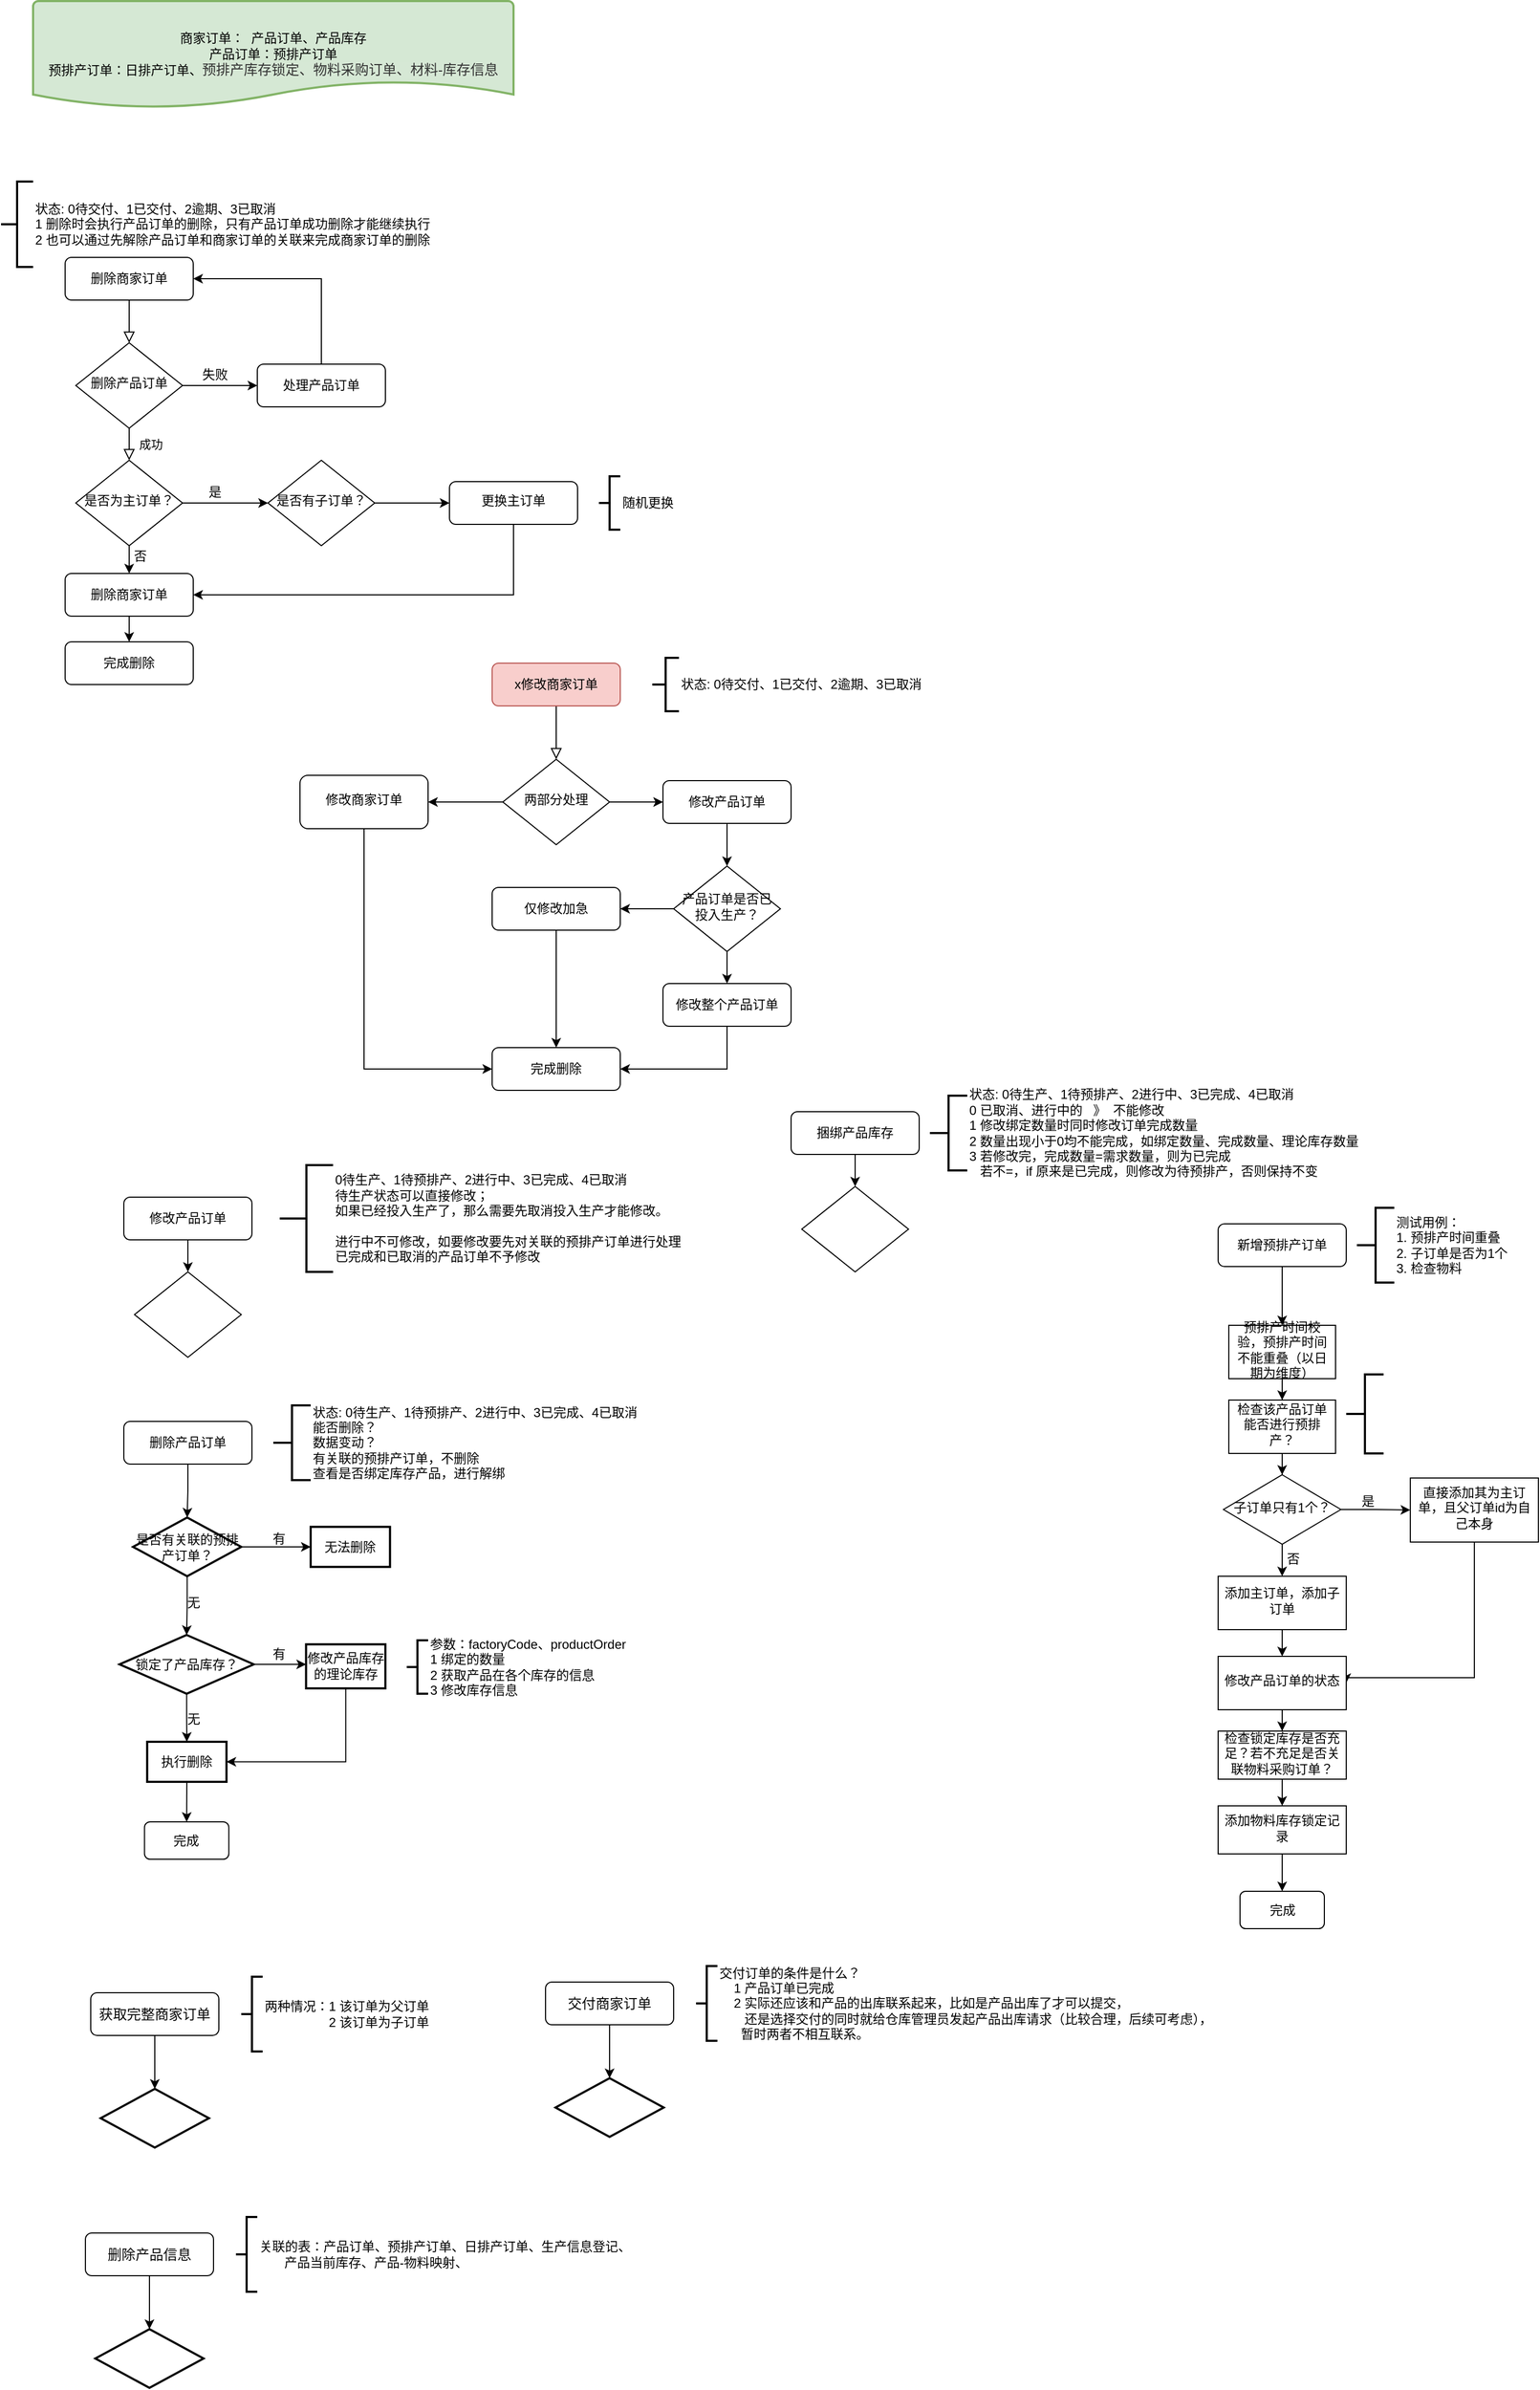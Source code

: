 <mxfile version="17.1.3" type="github">
  <diagram id="C5RBs43oDa-KdzZeNtuy" name="Page-1">
    <mxGraphModel dx="769" dy="1574" grid="1" gridSize="10" guides="1" tooltips="1" connect="1" arrows="1" fold="1" page="1" pageScale="1" pageWidth="827" pageHeight="1169" math="0" shadow="0">
      <root>
        <mxCell id="WIyWlLk6GJQsqaUBKTNV-0" />
        <mxCell id="WIyWlLk6GJQsqaUBKTNV-1" parent="WIyWlLk6GJQsqaUBKTNV-0" />
        <mxCell id="WIyWlLk6GJQsqaUBKTNV-2" value="" style="rounded=0;html=1;jettySize=auto;orthogonalLoop=1;fontSize=11;endArrow=block;endFill=0;endSize=8;strokeWidth=1;shadow=0;labelBackgroundColor=none;edgeStyle=orthogonalEdgeStyle;" parent="WIyWlLk6GJQsqaUBKTNV-1" source="WIyWlLk6GJQsqaUBKTNV-3" edge="1">
          <mxGeometry relative="1" as="geometry">
            <mxPoint x="180" y="-800" as="targetPoint" />
          </mxGeometry>
        </mxCell>
        <mxCell id="WIyWlLk6GJQsqaUBKTNV-3" value="删除商家订单" style="rounded=1;whiteSpace=wrap;html=1;fontSize=12;glass=0;strokeWidth=1;shadow=0;" parent="WIyWlLk6GJQsqaUBKTNV-1" vertex="1">
          <mxGeometry x="120" y="-880" width="120" height="40" as="geometry" />
        </mxCell>
        <mxCell id="WIyWlLk6GJQsqaUBKTNV-4" value="成功" style="rounded=0;html=1;jettySize=auto;orthogonalLoop=1;fontSize=11;endArrow=block;endFill=0;endSize=8;strokeWidth=1;shadow=0;labelBackgroundColor=none;edgeStyle=orthogonalEdgeStyle;exitX=0.5;exitY=1;exitDx=0;exitDy=0;" parent="WIyWlLk6GJQsqaUBKTNV-1" source="4a2UcWddZCdq6afZ1OfK-3" edge="1">
          <mxGeometry y="20" relative="1" as="geometry">
            <mxPoint as="offset" />
            <mxPoint x="180" y="-690" as="targetPoint" />
            <mxPoint x="180" y="-740" as="sourcePoint" />
          </mxGeometry>
        </mxCell>
        <mxCell id="4a2UcWddZCdq6afZ1OfK-24" style="edgeStyle=orthogonalEdgeStyle;rounded=0;orthogonalLoop=1;jettySize=auto;html=1;exitX=0.5;exitY=1;exitDx=0;exitDy=0;entryX=0.5;entryY=0;entryDx=0;entryDy=0;" parent="WIyWlLk6GJQsqaUBKTNV-1" source="WIyWlLk6GJQsqaUBKTNV-11" target="4a2UcWddZCdq6afZ1OfK-23" edge="1">
          <mxGeometry relative="1" as="geometry" />
        </mxCell>
        <mxCell id="WIyWlLk6GJQsqaUBKTNV-11" value="删除商家订单" style="rounded=1;whiteSpace=wrap;html=1;fontSize=12;glass=0;strokeWidth=1;shadow=0;" parent="WIyWlLk6GJQsqaUBKTNV-1" vertex="1">
          <mxGeometry x="120" y="-584" width="120" height="40" as="geometry" />
        </mxCell>
        <mxCell id="bhtRpw5px7U3JFPzSxyA-3" value="商家订单：&amp;nbsp; 产品订单、产品库存&lt;br&gt;产品订单：预排产订单&lt;br&gt;预排产订单：日排产订单、&lt;span style=&quot;color: rgb(50 , 50 , 50) ; font-size: 13px ; background-color: rgba(255 , 255 , 255 , 0.01)&quot;&gt;预排产库存锁定、物料采购订单、&lt;/span&gt;&lt;span style=&quot;color: rgb(50 , 50 , 50) ; font-size: 13px ; background-color: rgba(255 , 255 , 255 , 0.01)&quot;&gt;材料-库存信息&lt;/span&gt;" style="strokeWidth=2;html=1;shape=mxgraph.flowchart.document2;whiteSpace=wrap;size=0.25;fillColor=#d5e8d4;strokeColor=#82b366;" parent="WIyWlLk6GJQsqaUBKTNV-1" vertex="1">
          <mxGeometry x="90" y="-1120" width="450" height="100" as="geometry" />
        </mxCell>
        <mxCell id="e_4AayXEStNU0mehBLRU-0" value="" style="rounded=0;html=1;jettySize=auto;orthogonalLoop=1;fontSize=11;endArrow=block;endFill=0;endSize=8;strokeWidth=1;shadow=0;labelBackgroundColor=none;edgeStyle=orthogonalEdgeStyle;" parent="WIyWlLk6GJQsqaUBKTNV-1" source="e_4AayXEStNU0mehBLRU-1" target="e_4AayXEStNU0mehBLRU-4" edge="1">
          <mxGeometry relative="1" as="geometry" />
        </mxCell>
        <mxCell id="e_4AayXEStNU0mehBLRU-1" value="x修改商家订单" style="rounded=1;whiteSpace=wrap;html=1;fontSize=12;glass=0;strokeWidth=1;shadow=0;fillColor=#f8cecc;strokeColor=#b85450;" parent="WIyWlLk6GJQsqaUBKTNV-1" vertex="1">
          <mxGeometry x="520" y="-500" width="120" height="40" as="geometry" />
        </mxCell>
        <mxCell id="e_4AayXEStNU0mehBLRU-10" value="" style="edgeStyle=orthogonalEdgeStyle;rounded=0;orthogonalLoop=1;jettySize=auto;html=1;" parent="WIyWlLk6GJQsqaUBKTNV-1" source="e_4AayXEStNU0mehBLRU-4" target="e_4AayXEStNU0mehBLRU-9" edge="1">
          <mxGeometry relative="1" as="geometry" />
        </mxCell>
        <mxCell id="e_4AayXEStNU0mehBLRU-11" value="" style="edgeStyle=orthogonalEdgeStyle;rounded=0;orthogonalLoop=1;jettySize=auto;html=1;" parent="WIyWlLk6GJQsqaUBKTNV-1" source="e_4AayXEStNU0mehBLRU-4" target="e_4AayXEStNU0mehBLRU-6" edge="1">
          <mxGeometry relative="1" as="geometry" />
        </mxCell>
        <mxCell id="e_4AayXEStNU0mehBLRU-4" value="两部分处理" style="rhombus;whiteSpace=wrap;html=1;shadow=0;fontFamily=Helvetica;fontSize=12;align=center;strokeWidth=1;spacing=6;spacingTop=-4;" parent="WIyWlLk6GJQsqaUBKTNV-1" vertex="1">
          <mxGeometry x="530" y="-410" width="100" height="80" as="geometry" />
        </mxCell>
        <mxCell id="e_4AayXEStNU0mehBLRU-18" style="edgeStyle=orthogonalEdgeStyle;rounded=0;orthogonalLoop=1;jettySize=auto;html=1;entryX=0.5;entryY=0;entryDx=0;entryDy=0;" parent="WIyWlLk6GJQsqaUBKTNV-1" source="e_4AayXEStNU0mehBLRU-6" target="e_4AayXEStNU0mehBLRU-15" edge="1">
          <mxGeometry relative="1" as="geometry" />
        </mxCell>
        <mxCell id="e_4AayXEStNU0mehBLRU-6" value="修改产品订单" style="rounded=1;whiteSpace=wrap;html=1;fontSize=12;glass=0;strokeWidth=1;shadow=0;" parent="WIyWlLk6GJQsqaUBKTNV-1" vertex="1">
          <mxGeometry x="680" y="-390" width="120" height="40" as="geometry" />
        </mxCell>
        <mxCell id="e_4AayXEStNU0mehBLRU-7" value="完成删除" style="rounded=1;whiteSpace=wrap;html=1;fontSize=12;glass=0;strokeWidth=1;shadow=0;" parent="WIyWlLk6GJQsqaUBKTNV-1" vertex="1">
          <mxGeometry x="520" y="-140" width="120" height="40" as="geometry" />
        </mxCell>
        <mxCell id="e_4AayXEStNU0mehBLRU-28" style="edgeStyle=orthogonalEdgeStyle;rounded=0;orthogonalLoop=1;jettySize=auto;html=1;entryX=0;entryY=0.5;entryDx=0;entryDy=0;" parent="WIyWlLk6GJQsqaUBKTNV-1" source="e_4AayXEStNU0mehBLRU-9" target="e_4AayXEStNU0mehBLRU-7" edge="1">
          <mxGeometry relative="1" as="geometry">
            <mxPoint x="580" y="-180" as="targetPoint" />
            <Array as="points">
              <mxPoint x="400" y="-120" />
            </Array>
          </mxGeometry>
        </mxCell>
        <mxCell id="e_4AayXEStNU0mehBLRU-9" value="修改商家订单" style="rounded=1;whiteSpace=wrap;html=1;shadow=0;strokeWidth=1;spacing=6;spacingTop=-4;" parent="WIyWlLk6GJQsqaUBKTNV-1" vertex="1">
          <mxGeometry x="340" y="-395" width="120" height="50" as="geometry" />
        </mxCell>
        <mxCell id="e_4AayXEStNU0mehBLRU-23" value="" style="edgeStyle=orthogonalEdgeStyle;rounded=0;orthogonalLoop=1;jettySize=auto;html=1;" parent="WIyWlLk6GJQsqaUBKTNV-1" source="e_4AayXEStNU0mehBLRU-15" target="e_4AayXEStNU0mehBLRU-22" edge="1">
          <mxGeometry relative="1" as="geometry" />
        </mxCell>
        <mxCell id="e_4AayXEStNU0mehBLRU-25" value="" style="edgeStyle=orthogonalEdgeStyle;rounded=0;orthogonalLoop=1;jettySize=auto;html=1;" parent="WIyWlLk6GJQsqaUBKTNV-1" source="e_4AayXEStNU0mehBLRU-15" target="e_4AayXEStNU0mehBLRU-24" edge="1">
          <mxGeometry relative="1" as="geometry" />
        </mxCell>
        <mxCell id="e_4AayXEStNU0mehBLRU-15" value="产品订单是否已投入生产？" style="rhombus;whiteSpace=wrap;html=1;shadow=0;fontFamily=Helvetica;fontSize=12;align=center;strokeWidth=1;spacing=6;spacingTop=-4;" parent="WIyWlLk6GJQsqaUBKTNV-1" vertex="1">
          <mxGeometry x="690" y="-310" width="100" height="80" as="geometry" />
        </mxCell>
        <mxCell id="e_4AayXEStNU0mehBLRU-26" style="edgeStyle=orthogonalEdgeStyle;rounded=0;orthogonalLoop=1;jettySize=auto;html=1;" parent="WIyWlLk6GJQsqaUBKTNV-1" source="e_4AayXEStNU0mehBLRU-22" target="e_4AayXEStNU0mehBLRU-7" edge="1">
          <mxGeometry relative="1" as="geometry" />
        </mxCell>
        <mxCell id="e_4AayXEStNU0mehBLRU-22" value="仅修改加急" style="rounded=1;whiteSpace=wrap;html=1;fontSize=12;glass=0;strokeWidth=1;shadow=0;" parent="WIyWlLk6GJQsqaUBKTNV-1" vertex="1">
          <mxGeometry x="520" y="-290" width="120" height="40" as="geometry" />
        </mxCell>
        <mxCell id="e_4AayXEStNU0mehBLRU-30" style="edgeStyle=orthogonalEdgeStyle;rounded=0;orthogonalLoop=1;jettySize=auto;html=1;exitX=0.5;exitY=1;exitDx=0;exitDy=0;entryX=1;entryY=0.5;entryDx=0;entryDy=0;" parent="WIyWlLk6GJQsqaUBKTNV-1" source="e_4AayXEStNU0mehBLRU-24" target="e_4AayXEStNU0mehBLRU-7" edge="1">
          <mxGeometry relative="1" as="geometry" />
        </mxCell>
        <mxCell id="e_4AayXEStNU0mehBLRU-24" value="修改整个产品订单" style="rounded=1;whiteSpace=wrap;html=1;fontSize=12;glass=0;strokeWidth=1;shadow=0;" parent="WIyWlLk6GJQsqaUBKTNV-1" vertex="1">
          <mxGeometry x="680" y="-200" width="120" height="40" as="geometry" />
        </mxCell>
        <mxCell id="5FaI2_AjHvMNQ4dwPlwW-2" value="" style="edgeStyle=orthogonalEdgeStyle;rounded=0;orthogonalLoop=1;jettySize=auto;html=1;entryX=0.5;entryY=0;entryDx=0;entryDy=0;" parent="WIyWlLk6GJQsqaUBKTNV-1" source="5FaI2_AjHvMNQ4dwPlwW-0" target="5FaI2_AjHvMNQ4dwPlwW-3" edge="1">
          <mxGeometry relative="1" as="geometry">
            <mxPoint x="235" y="100" as="targetPoint" />
          </mxGeometry>
        </mxCell>
        <mxCell id="5FaI2_AjHvMNQ4dwPlwW-0" value="修改产品订单" style="rounded=1;whiteSpace=wrap;html=1;fontSize=12;glass=0;strokeWidth=1;shadow=0;" parent="WIyWlLk6GJQsqaUBKTNV-1" vertex="1">
          <mxGeometry x="175" width="120" height="40" as="geometry" />
        </mxCell>
        <mxCell id="5FaI2_AjHvMNQ4dwPlwW-3" value="" style="rhombus;whiteSpace=wrap;html=1;shadow=0;fontFamily=Helvetica;fontSize=12;align=center;strokeWidth=1;spacing=6;spacingTop=-4;" parent="WIyWlLk6GJQsqaUBKTNV-1" vertex="1">
          <mxGeometry x="185" y="70" width="100" height="80" as="geometry" />
        </mxCell>
        <mxCell id="5FaI2_AjHvMNQ4dwPlwW-4" value="0待生产、1待预排产、2进行中、3已完成、4已取消&lt;br&gt;待生产状态可以直接修改；&lt;br&gt;如果已经投入生产了，那么需要先取消投入生产才能修改。&lt;br&gt;&lt;br&gt;进行中不可修改，如要修改要先对关联的预排产订单进行处理&lt;br&gt;已完成和已取消的产品订单不予修改" style="strokeWidth=2;html=1;shape=mxgraph.flowchart.annotation_2;align=left;labelPosition=right;pointerEvents=1;" parent="WIyWlLk6GJQsqaUBKTNV-1" vertex="1">
          <mxGeometry x="321" y="-30" width="50" height="100" as="geometry" />
        </mxCell>
        <mxCell id="pQeIfIIc8u159uHe44wj-2" value="" style="edgeStyle=orthogonalEdgeStyle;rounded=0;orthogonalLoop=1;jettySize=auto;html=1;entryX=0.5;entryY=0;entryDx=0;entryDy=0;entryPerimeter=0;" parent="WIyWlLk6GJQsqaUBKTNV-1" source="pQeIfIIc8u159uHe44wj-0" target="aEkvOeW4faOl13TZnr5s-8" edge="1">
          <mxGeometry relative="1" as="geometry">
            <mxPoint x="235" y="290" as="targetPoint" />
          </mxGeometry>
        </mxCell>
        <mxCell id="pQeIfIIc8u159uHe44wj-0" value="删除产品订单" style="rounded=1;whiteSpace=wrap;html=1;fontSize=12;glass=0;strokeWidth=1;shadow=0;" parent="WIyWlLk6GJQsqaUBKTNV-1" vertex="1">
          <mxGeometry x="175" y="210" width="120" height="40" as="geometry" />
        </mxCell>
        <mxCell id="pQeIfIIc8u159uHe44wj-3" value="状态: 0待生产、1待预排产、2进行中、3已完成、4已取消&lt;br&gt;能否删除？&lt;br&gt;数据变动？&lt;br&gt;有关联的预排产订单，不删除&lt;br&gt;查看是否绑定库存产品，进行解绑" style="strokeWidth=2;html=1;shape=mxgraph.flowchart.annotation_2;align=left;labelPosition=right;pointerEvents=1;" parent="WIyWlLk6GJQsqaUBKTNV-1" vertex="1">
          <mxGeometry x="315" y="195" width="35" height="70" as="geometry" />
        </mxCell>
        <mxCell id="4a2UcWddZCdq6afZ1OfK-0" value="状态: 0待交付、1已交付、2逾期、3已取消" style="strokeWidth=2;html=1;shape=mxgraph.flowchart.annotation_2;align=left;labelPosition=right;pointerEvents=1;" parent="WIyWlLk6GJQsqaUBKTNV-1" vertex="1">
          <mxGeometry x="670" y="-505" width="25" height="50" as="geometry" />
        </mxCell>
        <mxCell id="4a2UcWddZCdq6afZ1OfK-1" value="状态: 0待交付、1已交付、2逾期、3已取消&lt;br&gt;1 删除时会执行产品订单的删除，只有产品订单成功删除才能继续执行&lt;br&gt;2 也可以通过先解除产品订单和商家订单的关联来完成商家订单的删除" style="strokeWidth=2;html=1;shape=mxgraph.flowchart.annotation_2;align=left;labelPosition=right;pointerEvents=1;" parent="WIyWlLk6GJQsqaUBKTNV-1" vertex="1">
          <mxGeometry x="60" y="-951" width="30" height="80" as="geometry" />
        </mxCell>
        <mxCell id="4a2UcWddZCdq6afZ1OfK-6" value="" style="edgeStyle=orthogonalEdgeStyle;rounded=0;orthogonalLoop=1;jettySize=auto;html=1;" parent="WIyWlLk6GJQsqaUBKTNV-1" source="4a2UcWddZCdq6afZ1OfK-3" edge="1">
          <mxGeometry relative="1" as="geometry">
            <mxPoint x="300" y="-760" as="targetPoint" />
          </mxGeometry>
        </mxCell>
        <mxCell id="4a2UcWddZCdq6afZ1OfK-3" value="删除产品订单" style="rhombus;whiteSpace=wrap;html=1;shadow=0;fontFamily=Helvetica;fontSize=12;align=center;strokeWidth=1;spacing=6;spacingTop=-4;" parent="WIyWlLk6GJQsqaUBKTNV-1" vertex="1">
          <mxGeometry x="130" y="-800" width="100" height="80" as="geometry" />
        </mxCell>
        <mxCell id="4a2UcWddZCdq6afZ1OfK-8" value="失败" style="text;html=1;align=center;verticalAlign=middle;resizable=0;points=[];autosize=1;strokeColor=none;fillColor=none;" parent="WIyWlLk6GJQsqaUBKTNV-1" vertex="1">
          <mxGeometry x="240" y="-780" width="40" height="20" as="geometry" />
        </mxCell>
        <mxCell id="4a2UcWddZCdq6afZ1OfK-11" style="edgeStyle=orthogonalEdgeStyle;rounded=0;orthogonalLoop=1;jettySize=auto;html=1;exitX=0.5;exitY=0;exitDx=0;exitDy=0;entryX=1;entryY=0.5;entryDx=0;entryDy=0;" parent="WIyWlLk6GJQsqaUBKTNV-1" source="4a2UcWddZCdq6afZ1OfK-10" target="WIyWlLk6GJQsqaUBKTNV-3" edge="1">
          <mxGeometry relative="1" as="geometry" />
        </mxCell>
        <mxCell id="4a2UcWddZCdq6afZ1OfK-10" value="处理产品订单" style="rounded=1;whiteSpace=wrap;html=1;fontSize=12;glass=0;strokeWidth=1;shadow=0;" parent="WIyWlLk6GJQsqaUBKTNV-1" vertex="1">
          <mxGeometry x="300" y="-780" width="120" height="40" as="geometry" />
        </mxCell>
        <mxCell id="4a2UcWddZCdq6afZ1OfK-15" value="" style="edgeStyle=orthogonalEdgeStyle;rounded=0;orthogonalLoop=1;jettySize=auto;html=1;" parent="WIyWlLk6GJQsqaUBKTNV-1" source="4a2UcWddZCdq6afZ1OfK-13" target="4a2UcWddZCdq6afZ1OfK-14" edge="1">
          <mxGeometry relative="1" as="geometry" />
        </mxCell>
        <mxCell id="4a2UcWddZCdq6afZ1OfK-19" style="edgeStyle=orthogonalEdgeStyle;rounded=0;orthogonalLoop=1;jettySize=auto;html=1;exitX=0.5;exitY=1;exitDx=0;exitDy=0;entryX=0.5;entryY=0;entryDx=0;entryDy=0;" parent="WIyWlLk6GJQsqaUBKTNV-1" source="4a2UcWddZCdq6afZ1OfK-13" target="WIyWlLk6GJQsqaUBKTNV-11" edge="1">
          <mxGeometry relative="1" as="geometry" />
        </mxCell>
        <mxCell id="4a2UcWddZCdq6afZ1OfK-13" value="是否为主订单？" style="rhombus;whiteSpace=wrap;html=1;shadow=0;fontFamily=Helvetica;fontSize=12;align=center;strokeWidth=1;spacing=6;spacingTop=-4;" parent="WIyWlLk6GJQsqaUBKTNV-1" vertex="1">
          <mxGeometry x="130" y="-690" width="100" height="80" as="geometry" />
        </mxCell>
        <mxCell id="4a2UcWddZCdq6afZ1OfK-17" value="" style="edgeStyle=orthogonalEdgeStyle;rounded=0;orthogonalLoop=1;jettySize=auto;html=1;" parent="WIyWlLk6GJQsqaUBKTNV-1" source="4a2UcWddZCdq6afZ1OfK-14" target="4a2UcWddZCdq6afZ1OfK-16" edge="1">
          <mxGeometry relative="1" as="geometry" />
        </mxCell>
        <mxCell id="4a2UcWddZCdq6afZ1OfK-14" value="是否有子订单？" style="rhombus;whiteSpace=wrap;html=1;shadow=0;fontFamily=Helvetica;fontSize=12;align=center;strokeWidth=1;spacing=6;spacingTop=-4;" parent="WIyWlLk6GJQsqaUBKTNV-1" vertex="1">
          <mxGeometry x="310" y="-690" width="100" height="80" as="geometry" />
        </mxCell>
        <mxCell id="4a2UcWddZCdq6afZ1OfK-18" style="edgeStyle=orthogonalEdgeStyle;rounded=0;orthogonalLoop=1;jettySize=auto;html=1;exitX=0.5;exitY=1;exitDx=0;exitDy=0;entryX=1;entryY=0.5;entryDx=0;entryDy=0;" parent="WIyWlLk6GJQsqaUBKTNV-1" source="4a2UcWddZCdq6afZ1OfK-16" target="WIyWlLk6GJQsqaUBKTNV-11" edge="1">
          <mxGeometry relative="1" as="geometry" />
        </mxCell>
        <mxCell id="4a2UcWddZCdq6afZ1OfK-16" value="更换主订单" style="rounded=1;whiteSpace=wrap;html=1;shadow=0;strokeWidth=1;spacing=6;spacingTop=-4;" parent="WIyWlLk6GJQsqaUBKTNV-1" vertex="1">
          <mxGeometry x="480" y="-670" width="120" height="40" as="geometry" />
        </mxCell>
        <mxCell id="4a2UcWddZCdq6afZ1OfK-20" value="是" style="text;html=1;align=center;verticalAlign=middle;resizable=0;points=[];autosize=1;strokeColor=none;fillColor=none;" parent="WIyWlLk6GJQsqaUBKTNV-1" vertex="1">
          <mxGeometry x="245" y="-670" width="30" height="20" as="geometry" />
        </mxCell>
        <mxCell id="4a2UcWddZCdq6afZ1OfK-21" value="否" style="text;html=1;align=center;verticalAlign=middle;resizable=0;points=[];autosize=1;strokeColor=none;fillColor=none;" parent="WIyWlLk6GJQsqaUBKTNV-1" vertex="1">
          <mxGeometry x="175" y="-610" width="30" height="20" as="geometry" />
        </mxCell>
        <mxCell id="4a2UcWddZCdq6afZ1OfK-22" value="随机更换" style="strokeWidth=2;html=1;shape=mxgraph.flowchart.annotation_2;align=left;labelPosition=right;pointerEvents=1;" parent="WIyWlLk6GJQsqaUBKTNV-1" vertex="1">
          <mxGeometry x="620" y="-675" width="20" height="50" as="geometry" />
        </mxCell>
        <mxCell id="4a2UcWddZCdq6afZ1OfK-23" value="完成删除" style="rounded=1;whiteSpace=wrap;html=1;fontSize=12;glass=0;strokeWidth=1;shadow=0;" parent="WIyWlLk6GJQsqaUBKTNV-1" vertex="1">
          <mxGeometry x="120" y="-520" width="120" height="40" as="geometry" />
        </mxCell>
        <mxCell id="kFkNLrGMtYoIQTWupjp3-0" value="" style="edgeStyle=orthogonalEdgeStyle;rounded=0;orthogonalLoop=1;jettySize=auto;html=1;" parent="WIyWlLk6GJQsqaUBKTNV-1" source="kFkNLrGMtYoIQTWupjp3-1" target="kFkNLrGMtYoIQTWupjp3-4" edge="1">
          <mxGeometry relative="1" as="geometry">
            <mxPoint x="204" y="825" as="targetPoint" />
          </mxGeometry>
        </mxCell>
        <mxCell id="kFkNLrGMtYoIQTWupjp3-1" value="&lt;pre style=&quot;background-color: rgb(255 , 255 , 255)&quot;&gt;&lt;font face=&quot;宋体, monospace&quot;&gt;&lt;font color=&quot;#080808&quot;&gt;&lt;span style=&quot;font-size: 9.8pt&quot;&gt;获取完整商家订单&lt;/span&gt;&lt;/font&gt;&lt;/font&gt;&lt;/pre&gt;" style="rounded=1;whiteSpace=wrap;html=1;fontSize=12;glass=0;strokeWidth=1;shadow=0;" parent="WIyWlLk6GJQsqaUBKTNV-1" vertex="1">
          <mxGeometry x="144" y="745" width="120" height="40" as="geometry" />
        </mxCell>
        <mxCell id="kFkNLrGMtYoIQTWupjp3-3" value="两种情况：1 该订单为父订单&lt;br&gt;&amp;nbsp; &amp;nbsp; &amp;nbsp; &amp;nbsp; &amp;nbsp; &amp;nbsp; &amp;nbsp; &amp;nbsp; &amp;nbsp; 2 该订单为子订单" style="strokeWidth=2;html=1;shape=mxgraph.flowchart.annotation_2;align=left;labelPosition=right;pointerEvents=1;" parent="WIyWlLk6GJQsqaUBKTNV-1" vertex="1">
          <mxGeometry x="285" y="730" width="20" height="70" as="geometry" />
        </mxCell>
        <mxCell id="kFkNLrGMtYoIQTWupjp3-4" value="" style="strokeWidth=2;html=1;shape=mxgraph.flowchart.decision;whiteSpace=wrap;" parent="WIyWlLk6GJQsqaUBKTNV-1" vertex="1">
          <mxGeometry x="153.31" y="835" width="101.38" height="55" as="geometry" />
        </mxCell>
        <mxCell id="kFkNLrGMtYoIQTWupjp3-6" value="" style="edgeStyle=orthogonalEdgeStyle;rounded=0;orthogonalLoop=1;jettySize=auto;html=1;" parent="WIyWlLk6GJQsqaUBKTNV-1" source="kFkNLrGMtYoIQTWupjp3-7" target="kFkNLrGMtYoIQTWupjp3-9" edge="1">
          <mxGeometry relative="1" as="geometry">
            <mxPoint x="630" y="815" as="targetPoint" />
          </mxGeometry>
        </mxCell>
        <mxCell id="kFkNLrGMtYoIQTWupjp3-7" value="&lt;pre style=&quot;background-color: rgb(255 , 255 , 255)&quot;&gt;&lt;font face=&quot;宋体, monospace&quot;&gt;&lt;font color=&quot;#080808&quot;&gt;&lt;span style=&quot;font-size: 9.8pt&quot;&gt;交付商家订单&lt;/span&gt;&lt;/font&gt;&lt;/font&gt;&lt;/pre&gt;" style="rounded=1;whiteSpace=wrap;html=1;fontSize=12;glass=0;strokeWidth=1;shadow=0;" parent="WIyWlLk6GJQsqaUBKTNV-1" vertex="1">
          <mxGeometry x="570" y="735" width="120" height="40" as="geometry" />
        </mxCell>
        <mxCell id="kFkNLrGMtYoIQTWupjp3-8" value="交付订单的条件是什么？&lt;br&gt;&amp;nbsp; &amp;nbsp; 1 产品订单已完成&lt;br&gt;&amp;nbsp; &amp;nbsp; 2 实际还应该和产品的出库联系起来，比如是产品出库了才可以提交，&lt;br&gt;&amp;nbsp; &amp;nbsp; &amp;nbsp; &amp;nbsp;还是选择交付的同时就给仓库管理员发起产品出库请求（比较合理，后续可考虑），&lt;br&gt;&amp;nbsp; &amp;nbsp; &amp;nbsp; 暂时两者不相互联系。" style="strokeWidth=2;html=1;shape=mxgraph.flowchart.annotation_2;align=left;labelPosition=right;pointerEvents=1;" parent="WIyWlLk6GJQsqaUBKTNV-1" vertex="1">
          <mxGeometry x="711" y="720" width="20" height="70" as="geometry" />
        </mxCell>
        <mxCell id="kFkNLrGMtYoIQTWupjp3-9" value="" style="strokeWidth=2;html=1;shape=mxgraph.flowchart.decision;whiteSpace=wrap;" parent="WIyWlLk6GJQsqaUBKTNV-1" vertex="1">
          <mxGeometry x="579.31" y="825" width="101.38" height="55" as="geometry" />
        </mxCell>
        <mxCell id="aEkvOeW4faOl13TZnr5s-0" value="" style="edgeStyle=orthogonalEdgeStyle;rounded=0;orthogonalLoop=1;jettySize=auto;html=1;" parent="WIyWlLk6GJQsqaUBKTNV-1" source="aEkvOeW4faOl13TZnr5s-1" target="aEkvOeW4faOl13TZnr5s-3" edge="1">
          <mxGeometry relative="1" as="geometry">
            <mxPoint x="199" y="1050" as="targetPoint" />
          </mxGeometry>
        </mxCell>
        <mxCell id="aEkvOeW4faOl13TZnr5s-1" value="&lt;pre style=&quot;background-color: rgb(255 , 255 , 255)&quot;&gt;&lt;font face=&quot;宋体, monospace&quot;&gt;&lt;font color=&quot;#080808&quot;&gt;&lt;span style=&quot;font-size: 9.8pt&quot;&gt;删除产品信息&lt;/span&gt;&lt;/font&gt;&lt;/font&gt;&lt;/pre&gt;" style="rounded=1;whiteSpace=wrap;html=1;fontSize=12;glass=0;strokeWidth=1;shadow=0;" parent="WIyWlLk6GJQsqaUBKTNV-1" vertex="1">
          <mxGeometry x="139" y="970" width="120" height="40" as="geometry" />
        </mxCell>
        <mxCell id="aEkvOeW4faOl13TZnr5s-2" value="关联的表：产品订单、预排产订单、日排产订单、生产信息登记、&lt;br&gt;&amp;nbsp; &amp;nbsp; &amp;nbsp; &amp;nbsp;产品当前库存、产品-物料映射、" style="strokeWidth=2;html=1;shape=mxgraph.flowchart.annotation_2;align=left;labelPosition=right;pointerEvents=1;" parent="WIyWlLk6GJQsqaUBKTNV-1" vertex="1">
          <mxGeometry x="280" y="955" width="20" height="70" as="geometry" />
        </mxCell>
        <mxCell id="aEkvOeW4faOl13TZnr5s-3" value="" style="strokeWidth=2;html=1;shape=mxgraph.flowchart.decision;whiteSpace=wrap;" parent="WIyWlLk6GJQsqaUBKTNV-1" vertex="1">
          <mxGeometry x="148.31" y="1060" width="101.38" height="55" as="geometry" />
        </mxCell>
        <mxCell id="aEkvOeW4faOl13TZnr5s-10" value="" style="edgeStyle=orthogonalEdgeStyle;rounded=0;orthogonalLoop=1;jettySize=auto;html=1;" parent="WIyWlLk6GJQsqaUBKTNV-1" source="aEkvOeW4faOl13TZnr5s-8" target="aEkvOeW4faOl13TZnr5s-9" edge="1">
          <mxGeometry relative="1" as="geometry" />
        </mxCell>
        <mxCell id="aEkvOeW4faOl13TZnr5s-15" value="" style="edgeStyle=orthogonalEdgeStyle;rounded=0;orthogonalLoop=1;jettySize=auto;html=1;entryX=0.5;entryY=0;entryDx=0;entryDy=0;entryPerimeter=0;" parent="WIyWlLk6GJQsqaUBKTNV-1" source="aEkvOeW4faOl13TZnr5s-8" target="aEkvOeW4faOl13TZnr5s-16" edge="1">
          <mxGeometry relative="1" as="geometry">
            <mxPoint x="234.31" y="432.5" as="targetPoint" />
          </mxGeometry>
        </mxCell>
        <mxCell id="aEkvOeW4faOl13TZnr5s-8" value="是否有关联的预排产订单？" style="strokeWidth=2;html=1;shape=mxgraph.flowchart.decision;whiteSpace=wrap;" parent="WIyWlLk6GJQsqaUBKTNV-1" vertex="1">
          <mxGeometry x="183.62" y="300" width="101.38" height="55" as="geometry" />
        </mxCell>
        <mxCell id="aEkvOeW4faOl13TZnr5s-9" value="无法删除" style="whiteSpace=wrap;html=1;strokeWidth=2;" parent="WIyWlLk6GJQsqaUBKTNV-1" vertex="1">
          <mxGeometry x="350" y="308.75" width="74.31" height="37.5" as="geometry" />
        </mxCell>
        <mxCell id="aEkvOeW4faOl13TZnr5s-13" value="有" style="text;html=1;align=center;verticalAlign=middle;resizable=0;points=[];autosize=1;strokeColor=none;fillColor=none;" parent="WIyWlLk6GJQsqaUBKTNV-1" vertex="1">
          <mxGeometry x="305" y="310" width="30" height="20" as="geometry" />
        </mxCell>
        <mxCell id="aEkvOeW4faOl13TZnr5s-19" value="" style="edgeStyle=orthogonalEdgeStyle;rounded=0;orthogonalLoop=1;jettySize=auto;html=1;entryX=0.5;entryY=0;entryDx=0;entryDy=0;" parent="WIyWlLk6GJQsqaUBKTNV-1" source="aEkvOeW4faOl13TZnr5s-16" target="aEkvOeW4faOl13TZnr5s-20" edge="1">
          <mxGeometry relative="1" as="geometry">
            <mxPoint x="233.034" y="520" as="targetPoint" />
          </mxGeometry>
        </mxCell>
        <mxCell id="aEkvOeW4faOl13TZnr5s-24" value="" style="edgeStyle=orthogonalEdgeStyle;rounded=0;orthogonalLoop=1;jettySize=auto;html=1;" parent="WIyWlLk6GJQsqaUBKTNV-1" source="aEkvOeW4faOl13TZnr5s-16" target="aEkvOeW4faOl13TZnr5s-25" edge="1">
          <mxGeometry relative="1" as="geometry">
            <Array as="points">
              <mxPoint x="317" y="438" />
              <mxPoint x="336" y="438" />
            </Array>
          </mxGeometry>
        </mxCell>
        <mxCell id="aEkvOeW4faOl13TZnr5s-16" value="锁定了产品库存？" style="strokeWidth=2;html=1;shape=mxgraph.flowchart.decision;whiteSpace=wrap;" parent="WIyWlLk6GJQsqaUBKTNV-1" vertex="1">
          <mxGeometry x="171" y="410" width="125.69" height="55" as="geometry" />
        </mxCell>
        <mxCell id="aEkvOeW4faOl13TZnr5s-17" value="无" style="text;html=1;align=center;verticalAlign=middle;resizable=0;points=[];autosize=1;strokeColor=none;fillColor=none;" parent="WIyWlLk6GJQsqaUBKTNV-1" vertex="1">
          <mxGeometry x="225" y="370" width="30" height="20" as="geometry" />
        </mxCell>
        <mxCell id="aEkvOeW4faOl13TZnr5s-28" style="edgeStyle=orthogonalEdgeStyle;rounded=0;orthogonalLoop=1;jettySize=auto;html=1;exitX=0.5;exitY=1;exitDx=0;exitDy=0;entryX=0.5;entryY=0;entryDx=0;entryDy=0;" parent="WIyWlLk6GJQsqaUBKTNV-1" source="aEkvOeW4faOl13TZnr5s-20" target="aEkvOeW4faOl13TZnr5s-27" edge="1">
          <mxGeometry relative="1" as="geometry" />
        </mxCell>
        <mxCell id="aEkvOeW4faOl13TZnr5s-20" value="执行删除" style="whiteSpace=wrap;html=1;strokeWidth=2;" parent="WIyWlLk6GJQsqaUBKTNV-1" vertex="1">
          <mxGeometry x="196.85" y="510" width="74.31" height="37.5" as="geometry" />
        </mxCell>
        <mxCell id="aEkvOeW4faOl13TZnr5s-21" value="无" style="text;html=1;align=center;verticalAlign=middle;resizable=0;points=[];autosize=1;strokeColor=none;fillColor=none;" parent="WIyWlLk6GJQsqaUBKTNV-1" vertex="1">
          <mxGeometry x="225" y="479" width="30" height="20" as="geometry" />
        </mxCell>
        <mxCell id="aEkvOeW4faOl13TZnr5s-26" style="edgeStyle=orthogonalEdgeStyle;rounded=0;orthogonalLoop=1;jettySize=auto;html=1;entryX=1;entryY=0.5;entryDx=0;entryDy=0;" parent="WIyWlLk6GJQsqaUBKTNV-1" source="aEkvOeW4faOl13TZnr5s-25" target="aEkvOeW4faOl13TZnr5s-20" edge="1">
          <mxGeometry relative="1" as="geometry">
            <Array as="points">
              <mxPoint x="383" y="529" />
            </Array>
          </mxGeometry>
        </mxCell>
        <mxCell id="aEkvOeW4faOl13TZnr5s-25" value="修改产品库存的理论库存" style="whiteSpace=wrap;html=1;strokeWidth=2;" parent="WIyWlLk6GJQsqaUBKTNV-1" vertex="1">
          <mxGeometry x="345.69" y="418.75" width="74.31" height="41.25" as="geometry" />
        </mxCell>
        <mxCell id="aEkvOeW4faOl13TZnr5s-27" value="完成" style="rounded=1;whiteSpace=wrap;html=1;fontSize=12;glass=0;strokeWidth=1;shadow=0;" parent="WIyWlLk6GJQsqaUBKTNV-1" vertex="1">
          <mxGeometry x="194.35" y="585" width="79" height="35" as="geometry" />
        </mxCell>
        <mxCell id="aEkvOeW4faOl13TZnr5s-29" value="参数：factoryCode、productOrder&lt;br&gt;1 绑定的数量&amp;nbsp;&lt;br&gt;2 获取产品在各个库存的信息&amp;nbsp;&lt;br&gt;3 修改库存信息" style="strokeWidth=2;html=1;shape=mxgraph.flowchart.annotation_2;align=left;labelPosition=right;pointerEvents=1;" parent="WIyWlLk6GJQsqaUBKTNV-1" vertex="1">
          <mxGeometry x="440" y="415" width="20" height="50" as="geometry" />
        </mxCell>
        <mxCell id="aEkvOeW4faOl13TZnr5s-31" value="有" style="text;html=1;align=center;verticalAlign=middle;resizable=0;points=[];autosize=1;strokeColor=none;fillColor=none;" parent="WIyWlLk6GJQsqaUBKTNV-1" vertex="1">
          <mxGeometry x="305" y="418" width="30" height="20" as="geometry" />
        </mxCell>
        <mxCell id="TDych5LNw1u8zWz3pALf-0" value="" style="edgeStyle=orthogonalEdgeStyle;rounded=0;orthogonalLoop=1;jettySize=auto;html=1;entryX=0.5;entryY=0;entryDx=0;entryDy=0;" parent="WIyWlLk6GJQsqaUBKTNV-1" source="TDych5LNw1u8zWz3pALf-1" target="TDych5LNw1u8zWz3pALf-2" edge="1">
          <mxGeometry relative="1" as="geometry">
            <mxPoint x="860" y="20" as="targetPoint" />
          </mxGeometry>
        </mxCell>
        <mxCell id="TDych5LNw1u8zWz3pALf-1" value="捆绑产品库存" style="rounded=1;whiteSpace=wrap;html=1;fontSize=12;glass=0;strokeWidth=1;shadow=0;" parent="WIyWlLk6GJQsqaUBKTNV-1" vertex="1">
          <mxGeometry x="800" y="-80" width="120" height="40" as="geometry" />
        </mxCell>
        <mxCell id="TDych5LNw1u8zWz3pALf-2" value="" style="rhombus;whiteSpace=wrap;html=1;shadow=0;fontFamily=Helvetica;fontSize=12;align=center;strokeWidth=1;spacing=6;spacingTop=-4;" parent="WIyWlLk6GJQsqaUBKTNV-1" vertex="1">
          <mxGeometry x="810" y="-10" width="100" height="80" as="geometry" />
        </mxCell>
        <mxCell id="TDych5LNw1u8zWz3pALf-3" value="状态: 0待生产、1待预排产、2进行中、3已完成、4已取消&lt;br&gt;0 已取消、进行中的&amp;nbsp; &amp;nbsp;》&amp;nbsp; 不能修改&lt;br&gt;1 修改绑定数量时同时修改订单完成数量&lt;br&gt;2 数量出现小于0均不能完成，如绑定数量、完成数量、理论库存数量&lt;br&gt;3 若修改完，完成数量=需求数量，则为已完成&lt;br&gt;&amp;nbsp; &amp;nbsp;若不=，if 原来是已完成，则修改为待预排产，否则保持不变" style="strokeWidth=2;html=1;shape=mxgraph.flowchart.annotation_2;align=left;labelPosition=right;pointerEvents=1;" parent="WIyWlLk6GJQsqaUBKTNV-1" vertex="1">
          <mxGeometry x="930" y="-95" width="35" height="70" as="geometry" />
        </mxCell>
        <mxCell id="CBLyNX3aYfMvB8KILK17-9" style="edgeStyle=orthogonalEdgeStyle;rounded=0;orthogonalLoop=1;jettySize=auto;html=1;entryX=0.5;entryY=0;entryDx=0;entryDy=0;" edge="1" parent="WIyWlLk6GJQsqaUBKTNV-1" source="CBLyNX3aYfMvB8KILK17-1" target="CBLyNX3aYfMvB8KILK17-11">
          <mxGeometry relative="1" as="geometry">
            <mxPoint x="1260" y="85" as="targetPoint" />
          </mxGeometry>
        </mxCell>
        <mxCell id="CBLyNX3aYfMvB8KILK17-1" value="新增预排产订单" style="rounded=1;whiteSpace=wrap;html=1;fontSize=12;glass=0;strokeWidth=1;shadow=0;" vertex="1" parent="WIyWlLk6GJQsqaUBKTNV-1">
          <mxGeometry x="1200" y="25" width="120" height="40" as="geometry" />
        </mxCell>
        <mxCell id="CBLyNX3aYfMvB8KILK17-5" value="" style="edgeStyle=orthogonalEdgeStyle;rounded=0;orthogonalLoop=1;jettySize=auto;html=1;" edge="1" parent="WIyWlLk6GJQsqaUBKTNV-1" source="CBLyNX3aYfMvB8KILK17-2" target="CBLyNX3aYfMvB8KILK17-4">
          <mxGeometry relative="1" as="geometry" />
        </mxCell>
        <mxCell id="CBLyNX3aYfMvB8KILK17-14" value="" style="edgeStyle=orthogonalEdgeStyle;rounded=0;orthogonalLoop=1;jettySize=auto;html=1;" edge="1" parent="WIyWlLk6GJQsqaUBKTNV-1" source="CBLyNX3aYfMvB8KILK17-2" target="CBLyNX3aYfMvB8KILK17-13">
          <mxGeometry relative="1" as="geometry" />
        </mxCell>
        <mxCell id="CBLyNX3aYfMvB8KILK17-2" value="子订单只有1个？" style="rhombus;whiteSpace=wrap;html=1;shadow=0;fontFamily=Helvetica;fontSize=12;align=center;strokeWidth=1;spacing=6;spacingTop=-4;" vertex="1" parent="WIyWlLk6GJQsqaUBKTNV-1">
          <mxGeometry x="1205" y="260" width="110" height="65" as="geometry" />
        </mxCell>
        <mxCell id="CBLyNX3aYfMvB8KILK17-3" value="测试用例：&lt;br&gt;1. 预排产时间重叠&lt;br&gt;2. 子订单是否为1个&lt;br&gt;3. 检查物料" style="strokeWidth=2;html=1;shape=mxgraph.flowchart.annotation_2;align=left;labelPosition=right;pointerEvents=1;" vertex="1" parent="WIyWlLk6GJQsqaUBKTNV-1">
          <mxGeometry x="1330" y="10" width="35" height="70" as="geometry" />
        </mxCell>
        <mxCell id="CBLyNX3aYfMvB8KILK17-18" style="edgeStyle=orthogonalEdgeStyle;rounded=0;orthogonalLoop=1;jettySize=auto;html=1;entryX=1;entryY=0.5;entryDx=0;entryDy=0;" edge="1" parent="WIyWlLk6GJQsqaUBKTNV-1" source="CBLyNX3aYfMvB8KILK17-4" target="CBLyNX3aYfMvB8KILK17-41">
          <mxGeometry relative="1" as="geometry">
            <Array as="points">
              <mxPoint x="1440" y="450" />
              <mxPoint x="1320" y="450" />
            </Array>
          </mxGeometry>
        </mxCell>
        <mxCell id="CBLyNX3aYfMvB8KILK17-4" value="直接添加其为主订单，且父订单id为自己本身" style="whiteSpace=wrap;html=1;shadow=0;strokeWidth=1;spacing=6;spacingTop=-4;" vertex="1" parent="WIyWlLk6GJQsqaUBKTNV-1">
          <mxGeometry x="1380" y="263" width="120" height="60" as="geometry" />
        </mxCell>
        <mxCell id="CBLyNX3aYfMvB8KILK17-6" value="是" style="text;html=1;align=center;verticalAlign=middle;resizable=0;points=[];autosize=1;strokeColor=none;fillColor=none;" vertex="1" parent="WIyWlLk6GJQsqaUBKTNV-1">
          <mxGeometry x="1325" y="275" width="30" height="20" as="geometry" />
        </mxCell>
        <mxCell id="CBLyNX3aYfMvB8KILK17-35" value="" style="edgeStyle=orthogonalEdgeStyle;rounded=0;orthogonalLoop=1;jettySize=auto;html=1;" edge="1" parent="WIyWlLk6GJQsqaUBKTNV-1" source="CBLyNX3aYfMvB8KILK17-11" target="CBLyNX3aYfMvB8KILK17-34">
          <mxGeometry relative="1" as="geometry" />
        </mxCell>
        <mxCell id="CBLyNX3aYfMvB8KILK17-11" value="&lt;span&gt;预排产时间校验，预排产时间不能重叠（以日期为维度）&lt;/span&gt;" style="whiteSpace=wrap;html=1;shadow=0;strokeWidth=1;spacing=6;spacingTop=-4;" vertex="1" parent="WIyWlLk6GJQsqaUBKTNV-1">
          <mxGeometry x="1210" y="120" width="100" height="50" as="geometry" />
        </mxCell>
        <mxCell id="CBLyNX3aYfMvB8KILK17-42" style="edgeStyle=orthogonalEdgeStyle;rounded=0;orthogonalLoop=1;jettySize=auto;html=1;entryX=0.5;entryY=0;entryDx=0;entryDy=0;" edge="1" parent="WIyWlLk6GJQsqaUBKTNV-1" source="CBLyNX3aYfMvB8KILK17-13" target="CBLyNX3aYfMvB8KILK17-41">
          <mxGeometry relative="1" as="geometry" />
        </mxCell>
        <mxCell id="CBLyNX3aYfMvB8KILK17-13" value="添加主订单，添加子订单" style="whiteSpace=wrap;html=1;shadow=0;strokeWidth=1;spacing=6;spacingTop=-4;" vertex="1" parent="WIyWlLk6GJQsqaUBKTNV-1">
          <mxGeometry x="1200" y="355" width="120" height="50" as="geometry" />
        </mxCell>
        <mxCell id="CBLyNX3aYfMvB8KILK17-15" value="否" style="text;html=1;align=center;verticalAlign=middle;resizable=0;points=[];autosize=1;strokeColor=none;fillColor=none;" vertex="1" parent="WIyWlLk6GJQsqaUBKTNV-1">
          <mxGeometry x="1255" y="329" width="30" height="20" as="geometry" />
        </mxCell>
        <mxCell id="CBLyNX3aYfMvB8KILK17-20" style="edgeStyle=orthogonalEdgeStyle;rounded=0;orthogonalLoop=1;jettySize=auto;html=1;entryX=0.5;entryY=0;entryDx=0;entryDy=0;" edge="1" parent="WIyWlLk6GJQsqaUBKTNV-1" source="CBLyNX3aYfMvB8KILK17-16" target="CBLyNX3aYfMvB8KILK17-19">
          <mxGeometry relative="1" as="geometry" />
        </mxCell>
        <mxCell id="CBLyNX3aYfMvB8KILK17-16" value="添加物料库存锁定记录" style="whiteSpace=wrap;html=1;shadow=0;strokeWidth=1;spacing=6;spacingTop=-4;" vertex="1" parent="WIyWlLk6GJQsqaUBKTNV-1">
          <mxGeometry x="1200" y="570" width="120" height="45" as="geometry" />
        </mxCell>
        <mxCell id="CBLyNX3aYfMvB8KILK17-19" value="完成" style="rounded=1;whiteSpace=wrap;html=1;fontSize=12;glass=0;strokeWidth=1;shadow=0;" vertex="1" parent="WIyWlLk6GJQsqaUBKTNV-1">
          <mxGeometry x="1220.5" y="650" width="79" height="35" as="geometry" />
        </mxCell>
        <mxCell id="CBLyNX3aYfMvB8KILK17-30" style="edgeStyle=orthogonalEdgeStyle;rounded=0;orthogonalLoop=1;jettySize=auto;html=1;entryX=0.5;entryY=0;entryDx=0;entryDy=0;" edge="1" parent="WIyWlLk6GJQsqaUBKTNV-1" source="CBLyNX3aYfMvB8KILK17-23" target="CBLyNX3aYfMvB8KILK17-16">
          <mxGeometry relative="1" as="geometry" />
        </mxCell>
        <mxCell id="CBLyNX3aYfMvB8KILK17-23" value="检查锁定库存是否充足？若不充足是否关联物料采购订单？" style="whiteSpace=wrap;html=1;shadow=0;strokeWidth=1;spacing=6;spacingTop=-4;" vertex="1" parent="WIyWlLk6GJQsqaUBKTNV-1">
          <mxGeometry x="1200" y="500" width="120" height="45" as="geometry" />
        </mxCell>
        <mxCell id="CBLyNX3aYfMvB8KILK17-39" style="edgeStyle=orthogonalEdgeStyle;rounded=0;orthogonalLoop=1;jettySize=auto;html=1;entryX=0.5;entryY=0;entryDx=0;entryDy=0;" edge="1" parent="WIyWlLk6GJQsqaUBKTNV-1" source="CBLyNX3aYfMvB8KILK17-34" target="CBLyNX3aYfMvB8KILK17-2">
          <mxGeometry relative="1" as="geometry" />
        </mxCell>
        <mxCell id="CBLyNX3aYfMvB8KILK17-34" value="&lt;span&gt;检查该产品订单能否进行预排产？&lt;/span&gt;" style="whiteSpace=wrap;html=1;shadow=0;strokeWidth=1;spacing=6;spacingTop=-4;" vertex="1" parent="WIyWlLk6GJQsqaUBKTNV-1">
          <mxGeometry x="1210" y="190" width="100" height="50" as="geometry" />
        </mxCell>
        <mxCell id="CBLyNX3aYfMvB8KILK17-40" value="" style="strokeWidth=2;html=1;shape=mxgraph.flowchart.annotation_2;align=left;labelPosition=right;pointerEvents=1;" vertex="1" parent="WIyWlLk6GJQsqaUBKTNV-1">
          <mxGeometry x="1320" y="166" width="35" height="74" as="geometry" />
        </mxCell>
        <mxCell id="CBLyNX3aYfMvB8KILK17-43" style="edgeStyle=orthogonalEdgeStyle;rounded=0;orthogonalLoop=1;jettySize=auto;html=1;entryX=0.5;entryY=0;entryDx=0;entryDy=0;" edge="1" parent="WIyWlLk6GJQsqaUBKTNV-1" source="CBLyNX3aYfMvB8KILK17-41" target="CBLyNX3aYfMvB8KILK17-23">
          <mxGeometry relative="1" as="geometry" />
        </mxCell>
        <mxCell id="CBLyNX3aYfMvB8KILK17-41" value="修改产品订单的状态" style="whiteSpace=wrap;html=1;shadow=0;strokeWidth=1;spacing=6;spacingTop=-4;" vertex="1" parent="WIyWlLk6GJQsqaUBKTNV-1">
          <mxGeometry x="1200" y="430" width="120" height="50" as="geometry" />
        </mxCell>
      </root>
    </mxGraphModel>
  </diagram>
</mxfile>
